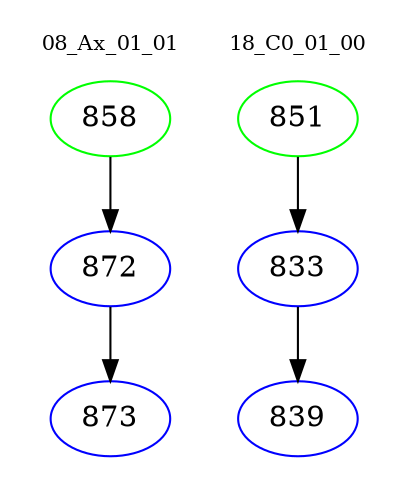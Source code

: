 digraph{
subgraph cluster_0 {
color = white
label = "08_Ax_01_01";
fontsize=10;
T0_858 [label="858", color="green"]
T0_858 -> T0_872 [color="black"]
T0_872 [label="872", color="blue"]
T0_872 -> T0_873 [color="black"]
T0_873 [label="873", color="blue"]
}
subgraph cluster_1 {
color = white
label = "18_C0_01_00";
fontsize=10;
T1_851 [label="851", color="green"]
T1_851 -> T1_833 [color="black"]
T1_833 [label="833", color="blue"]
T1_833 -> T1_839 [color="black"]
T1_839 [label="839", color="blue"]
}
}
